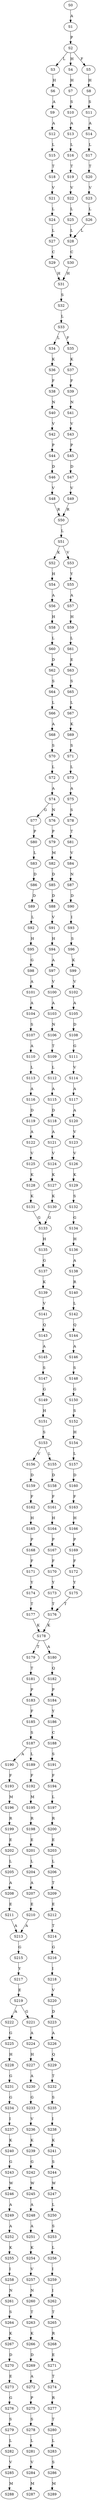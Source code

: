 strict digraph  {
	S0 -> S1 [ label = A ];
	S1 -> S2 [ label = P ];
	S2 -> S3 [ label = L ];
	S2 -> S4 [ label = H ];
	S2 -> S5 [ label = F ];
	S3 -> S6 [ label = H ];
	S4 -> S7 [ label = H ];
	S5 -> S8 [ label = H ];
	S6 -> S9 [ label = A ];
	S7 -> S10 [ label = S ];
	S8 -> S11 [ label = S ];
	S9 -> S12 [ label = A ];
	S10 -> S13 [ label = A ];
	S11 -> S14 [ label = A ];
	S12 -> S15 [ label = L ];
	S13 -> S16 [ label = L ];
	S14 -> S17 [ label = L ];
	S15 -> S18 [ label = T ];
	S16 -> S19 [ label = T ];
	S17 -> S20 [ label = T ];
	S18 -> S21 [ label = V ];
	S19 -> S22 [ label = V ];
	S20 -> S23 [ label = V ];
	S21 -> S24 [ label = L ];
	S22 -> S25 [ label = L ];
	S23 -> S26 [ label = L ];
	S24 -> S27 [ label = L ];
	S25 -> S28 [ label = L ];
	S26 -> S28 [ label = L ];
	S27 -> S29 [ label = C ];
	S28 -> S30 [ label = C ];
	S29 -> S31 [ label = H ];
	S30 -> S31 [ label = H ];
	S31 -> S32 [ label = S ];
	S32 -> S33 [ label = L ];
	S33 -> S34 [ label = L ];
	S33 -> S35 [ label = F ];
	S34 -> S36 [ label = K ];
	S35 -> S37 [ label = K ];
	S36 -> S38 [ label = F ];
	S37 -> S39 [ label = F ];
	S38 -> S40 [ label = N ];
	S39 -> S41 [ label = N ];
	S40 -> S42 [ label = V ];
	S41 -> S43 [ label = V ];
	S42 -> S44 [ label = P ];
	S43 -> S45 [ label = P ];
	S44 -> S46 [ label = D ];
	S45 -> S47 [ label = D ];
	S46 -> S48 [ label = V ];
	S47 -> S49 [ label = V ];
	S48 -> S50 [ label = R ];
	S49 -> S50 [ label = R ];
	S50 -> S51 [ label = L ];
	S51 -> S52 [ label = K ];
	S51 -> S53 [ label = V ];
	S52 -> S54 [ label = H ];
	S53 -> S55 [ label = Y ];
	S54 -> S56 [ label = A ];
	S55 -> S57 [ label = A ];
	S56 -> S58 [ label = H ];
	S57 -> S59 [ label = H ];
	S58 -> S60 [ label = L ];
	S59 -> S61 [ label = L ];
	S60 -> S62 [ label = D ];
	S61 -> S63 [ label = E ];
	S62 -> S64 [ label = S ];
	S63 -> S65 [ label = S ];
	S64 -> S66 [ label = L ];
	S65 -> S67 [ label = L ];
	S66 -> S68 [ label = A ];
	S67 -> S69 [ label = K ];
	S68 -> S70 [ label = S ];
	S69 -> S71 [ label = S ];
	S70 -> S72 [ label = L ];
	S71 -> S73 [ label = L ];
	S72 -> S74 [ label = A ];
	S73 -> S75 [ label = A ];
	S74 -> S76 [ label = N ];
	S74 -> S77 [ label = G ];
	S75 -> S78 [ label = S ];
	S76 -> S79 [ label = P ];
	S77 -> S80 [ label = P ];
	S78 -> S81 [ label = T ];
	S79 -> S82 [ label = M ];
	S80 -> S83 [ label = L ];
	S81 -> S84 [ label = V ];
	S82 -> S85 [ label = D ];
	S83 -> S86 [ label = D ];
	S84 -> S87 [ label = N ];
	S85 -> S88 [ label = D ];
	S86 -> S89 [ label = D ];
	S87 -> S90 [ label = D ];
	S88 -> S91 [ label = V ];
	S89 -> S92 [ label = L ];
	S90 -> S93 [ label = I ];
	S91 -> S94 [ label = H ];
	S92 -> S95 [ label = H ];
	S93 -> S96 [ label = S ];
	S94 -> S97 [ label = A ];
	S95 -> S98 [ label = G ];
	S96 -> S99 [ label = K ];
	S97 -> S100 [ label = V ];
	S98 -> S101 [ label = A ];
	S99 -> S102 [ label = V ];
	S100 -> S103 [ label = A ];
	S101 -> S104 [ label = A ];
	S102 -> S105 [ label = A ];
	S103 -> S106 [ label = N ];
	S104 -> S107 [ label = S ];
	S105 -> S108 [ label = D ];
	S106 -> S109 [ label = T ];
	S107 -> S110 [ label = A ];
	S108 -> S111 [ label = G ];
	S109 -> S112 [ label = L ];
	S110 -> S113 [ label = L ];
	S111 -> S114 [ label = V ];
	S112 -> S115 [ label = A ];
	S113 -> S116 [ label = A ];
	S114 -> S117 [ label = A ];
	S115 -> S118 [ label = D ];
	S116 -> S119 [ label = D ];
	S117 -> S120 [ label = A ];
	S118 -> S121 [ label = A ];
	S119 -> S122 [ label = A ];
	S120 -> S123 [ label = V ];
	S121 -> S124 [ label = V ];
	S122 -> S125 [ label = V ];
	S123 -> S126 [ label = V ];
	S124 -> S127 [ label = K ];
	S125 -> S128 [ label = K ];
	S126 -> S129 [ label = K ];
	S127 -> S130 [ label = K ];
	S128 -> S131 [ label = K ];
	S129 -> S132 [ label = S ];
	S130 -> S133 [ label = G ];
	S131 -> S133 [ label = G ];
	S132 -> S134 [ label = G ];
	S133 -> S135 [ label = H ];
	S134 -> S136 [ label = H ];
	S135 -> S137 [ label = G ];
	S136 -> S138 [ label = A ];
	S137 -> S139 [ label = K ];
	S138 -> S140 [ label = R ];
	S139 -> S141 [ label = V ];
	S140 -> S142 [ label = L ];
	S141 -> S143 [ label = Q ];
	S142 -> S144 [ label = Q ];
	S143 -> S145 [ label = A ];
	S144 -> S146 [ label = A ];
	S145 -> S147 [ label = S ];
	S146 -> S148 [ label = S ];
	S147 -> S149 [ label = G ];
	S148 -> S150 [ label = G ];
	S149 -> S151 [ label = H ];
	S150 -> S152 [ label = S ];
	S151 -> S153 [ label = S ];
	S152 -> S154 [ label = H ];
	S153 -> S155 [ label = L ];
	S153 -> S156 [ label = V ];
	S154 -> S157 [ label = L ];
	S155 -> S158 [ label = D ];
	S156 -> S159 [ label = D ];
	S157 -> S160 [ label = D ];
	S158 -> S161 [ label = F ];
	S159 -> S162 [ label = F ];
	S160 -> S163 [ label = F ];
	S161 -> S164 [ label = H ];
	S162 -> S165 [ label = H ];
	S163 -> S166 [ label = H ];
	S164 -> S167 [ label = P ];
	S165 -> S168 [ label = P ];
	S166 -> S169 [ label = P ];
	S167 -> S170 [ label = F ];
	S168 -> S171 [ label = F ];
	S169 -> S172 [ label = F ];
	S170 -> S173 [ label = Y ];
	S171 -> S174 [ label = Y ];
	S172 -> S175 [ label = Y ];
	S173 -> S176 [ label = T ];
	S174 -> S177 [ label = T ];
	S175 -> S176 [ label = T ];
	S176 -> S178 [ label = K ];
	S177 -> S178 [ label = K ];
	S178 -> S179 [ label = T ];
	S178 -> S180 [ label = A ];
	S179 -> S181 [ label = T ];
	S180 -> S182 [ label = Q ];
	S181 -> S183 [ label = P ];
	S182 -> S184 [ label = P ];
	S183 -> S185 [ label = F ];
	S184 -> S186 [ label = Y ];
	S185 -> S187 [ label = S ];
	S186 -> S188 [ label = C ];
	S187 -> S189 [ label = L ];
	S187 -> S190 [ label = A ];
	S188 -> S191 [ label = S ];
	S189 -> S192 [ label = F ];
	S190 -> S193 [ label = F ];
	S191 -> S194 [ label = F ];
	S192 -> S195 [ label = M ];
	S193 -> S196 [ label = M ];
	S194 -> S197 [ label = L ];
	S195 -> S198 [ label = R ];
	S196 -> S199 [ label = R ];
	S197 -> S200 [ label = R ];
	S198 -> S201 [ label = E ];
	S199 -> S202 [ label = E ];
	S200 -> S203 [ label = E ];
	S201 -> S204 [ label = L ];
	S202 -> S205 [ label = L ];
	S203 -> S206 [ label = L ];
	S204 -> S207 [ label = A ];
	S205 -> S208 [ label = A ];
	S206 -> S209 [ label = T ];
	S207 -> S210 [ label = E ];
	S208 -> S211 [ label = E ];
	S209 -> S212 [ label = E ];
	S210 -> S213 [ label = A ];
	S211 -> S213 [ label = A ];
	S212 -> S214 [ label = T ];
	S213 -> S215 [ label = G ];
	S214 -> S216 [ label = G ];
	S215 -> S217 [ label = Y ];
	S216 -> S218 [ label = I ];
	S217 -> S219 [ label = E ];
	S218 -> S220 [ label = V ];
	S219 -> S221 [ label = G ];
	S219 -> S222 [ label = A ];
	S220 -> S223 [ label = D ];
	S221 -> S224 [ label = A ];
	S222 -> S225 [ label = G ];
	S223 -> S226 [ label = A ];
	S224 -> S227 [ label = H ];
	S225 -> S228 [ label = H ];
	S226 -> S229 [ label = Q ];
	S227 -> S230 [ label = A ];
	S228 -> S231 [ label = G ];
	S229 -> S232 [ label = T ];
	S230 -> S233 [ label = G ];
	S231 -> S234 [ label = G ];
	S232 -> S235 [ label = S ];
	S233 -> S236 [ label = V ];
	S234 -> S237 [ label = I ];
	S235 -> S238 [ label = I ];
	S236 -> S239 [ label = K ];
	S237 -> S240 [ label = K ];
	S238 -> S241 [ label = K ];
	S239 -> S242 [ label = G ];
	S240 -> S243 [ label = G ];
	S241 -> S244 [ label = S ];
	S242 -> S245 [ label = W ];
	S243 -> S246 [ label = W ];
	S244 -> S247 [ label = W ];
	S245 -> S248 [ label = A ];
	S246 -> S249 [ label = A ];
	S247 -> S250 [ label = L ];
	S248 -> S251 [ label = A ];
	S249 -> S252 [ label = A ];
	S250 -> S253 [ label = S ];
	S251 -> S254 [ label = K ];
	S252 -> S255 [ label = K ];
	S253 -> S256 [ label = L ];
	S254 -> S257 [ label = V ];
	S255 -> S258 [ label = I ];
	S256 -> S259 [ label = I ];
	S257 -> S260 [ label = N ];
	S258 -> S261 [ label = N ];
	S259 -> S262 [ label = I ];
	S260 -> S263 [ label = T ];
	S261 -> S264 [ label = S ];
	S262 -> S265 [ label = T ];
	S263 -> S266 [ label = K ];
	S264 -> S267 [ label = K ];
	S265 -> S268 [ label = R ];
	S266 -> S269 [ label = D ];
	S267 -> S270 [ label = D ];
	S268 -> S271 [ label = E ];
	S269 -> S272 [ label = A ];
	S270 -> S273 [ label = E ];
	S271 -> S274 [ label = T ];
	S272 -> S275 [ label = P ];
	S273 -> S276 [ label = G ];
	S274 -> S277 [ label = R ];
	S275 -> S278 [ label = S ];
	S276 -> S279 [ label = S ];
	S277 -> S280 [ label = T ];
	S278 -> S281 [ label = L ];
	S279 -> S282 [ label = L ];
	S280 -> S283 [ label = L ];
	S281 -> S284 [ label = V ];
	S282 -> S285 [ label = V ];
	S283 -> S286 [ label = S ];
	S284 -> S287 [ label = M ];
	S285 -> S288 [ label = M ];
	S286 -> S289 [ label = M ];
}

